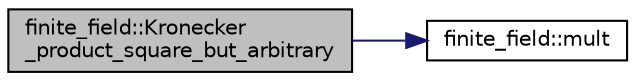 digraph "finite_field::Kronecker_product_square_but_arbitrary"
{
  edge [fontname="Helvetica",fontsize="10",labelfontname="Helvetica",labelfontsize="10"];
  node [fontname="Helvetica",fontsize="10",shape=record];
  rankdir="LR";
  Node7824 [label="finite_field::Kronecker\l_product_square_but_arbitrary",height=0.2,width=0.4,color="black", fillcolor="grey75", style="filled", fontcolor="black"];
  Node7824 -> Node7825 [color="midnightblue",fontsize="10",style="solid",fontname="Helvetica"];
  Node7825 [label="finite_field::mult",height=0.2,width=0.4,color="black", fillcolor="white", style="filled",URL="$df/d5a/classfinite__field.html#a24fb5917aa6d4d656fd855b7f44a13b0"];
}
